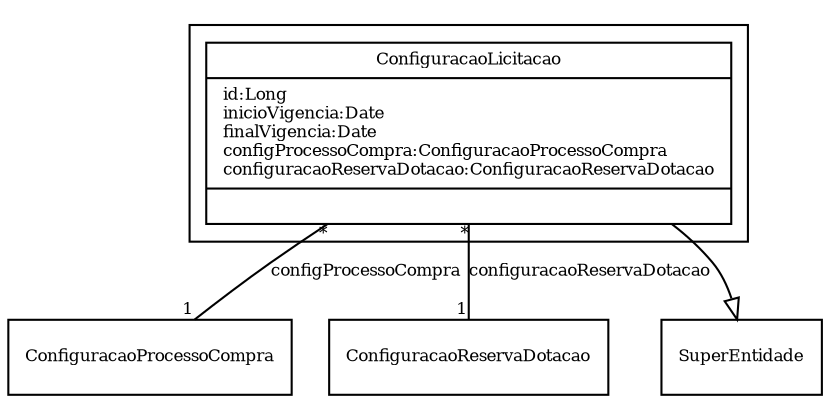 digraph G{
fontname = "Times-Roman"
fontsize = 8

node [
        fontname = "Times-Roman"
        fontsize = 8
        shape = "record"
]

edge [
        fontname = "Times-Roman"
        fontsize = 8
]

subgraph clusterCONFIGURACAO_DE_LICITACAO
{
ConfiguracaoLicitacao [label = "{ConfiguracaoLicitacao|id:Long\linicioVigencia:Date\lfinalVigencia:Date\lconfigProcessoCompra:ConfiguracaoProcessoCompra\lconfiguracaoReservaDotacao:ConfiguracaoReservaDotacao\l|\l}"]
}
edge [arrowhead = "none" headlabel = "1" taillabel = "*"] ConfiguracaoLicitacao -> ConfiguracaoProcessoCompra [label = "configProcessoCompra"]
edge [arrowhead = "none" headlabel = "1" taillabel = "*"] ConfiguracaoLicitacao -> ConfiguracaoReservaDotacao [label = "configuracaoReservaDotacao"]
edge [ arrowhead = "empty" headlabel = "" taillabel = ""] ConfiguracaoLicitacao -> SuperEntidade
}
